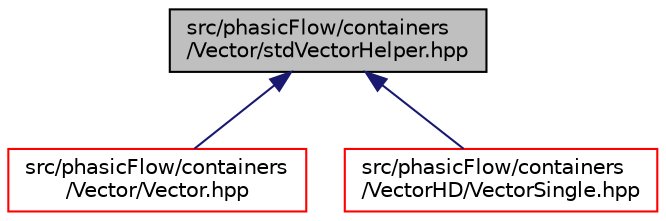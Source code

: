 digraph "src/phasicFlow/containers/Vector/stdVectorHelper.hpp"
{
 // LATEX_PDF_SIZE
  edge [fontname="Helvetica",fontsize="10",labelfontname="Helvetica",labelfontsize="10"];
  node [fontname="Helvetica",fontsize="10",shape=record];
  Node1 [label="src/phasicFlow/containers\l/Vector/stdVectorHelper.hpp",height=0.2,width=0.4,color="black", fillcolor="grey75", style="filled", fontcolor="black",tooltip=" "];
  Node1 -> Node2 [dir="back",color="midnightblue",fontsize="10",style="solid",fontname="Helvetica"];
  Node2 [label="src/phasicFlow/containers\l/Vector/Vector.hpp",height=0.2,width=0.4,color="red", fillcolor="white", style="filled",URL="$Vector_8hpp.html",tooltip=" "];
  Node1 -> Node231 [dir="back",color="midnightblue",fontsize="10",style="solid",fontname="Helvetica"];
  Node231 [label="src/phasicFlow/containers\l/VectorHD/VectorSingle.hpp",height=0.2,width=0.4,color="red", fillcolor="white", style="filled",URL="$VectorSingle_8hpp.html",tooltip=" "];
}
